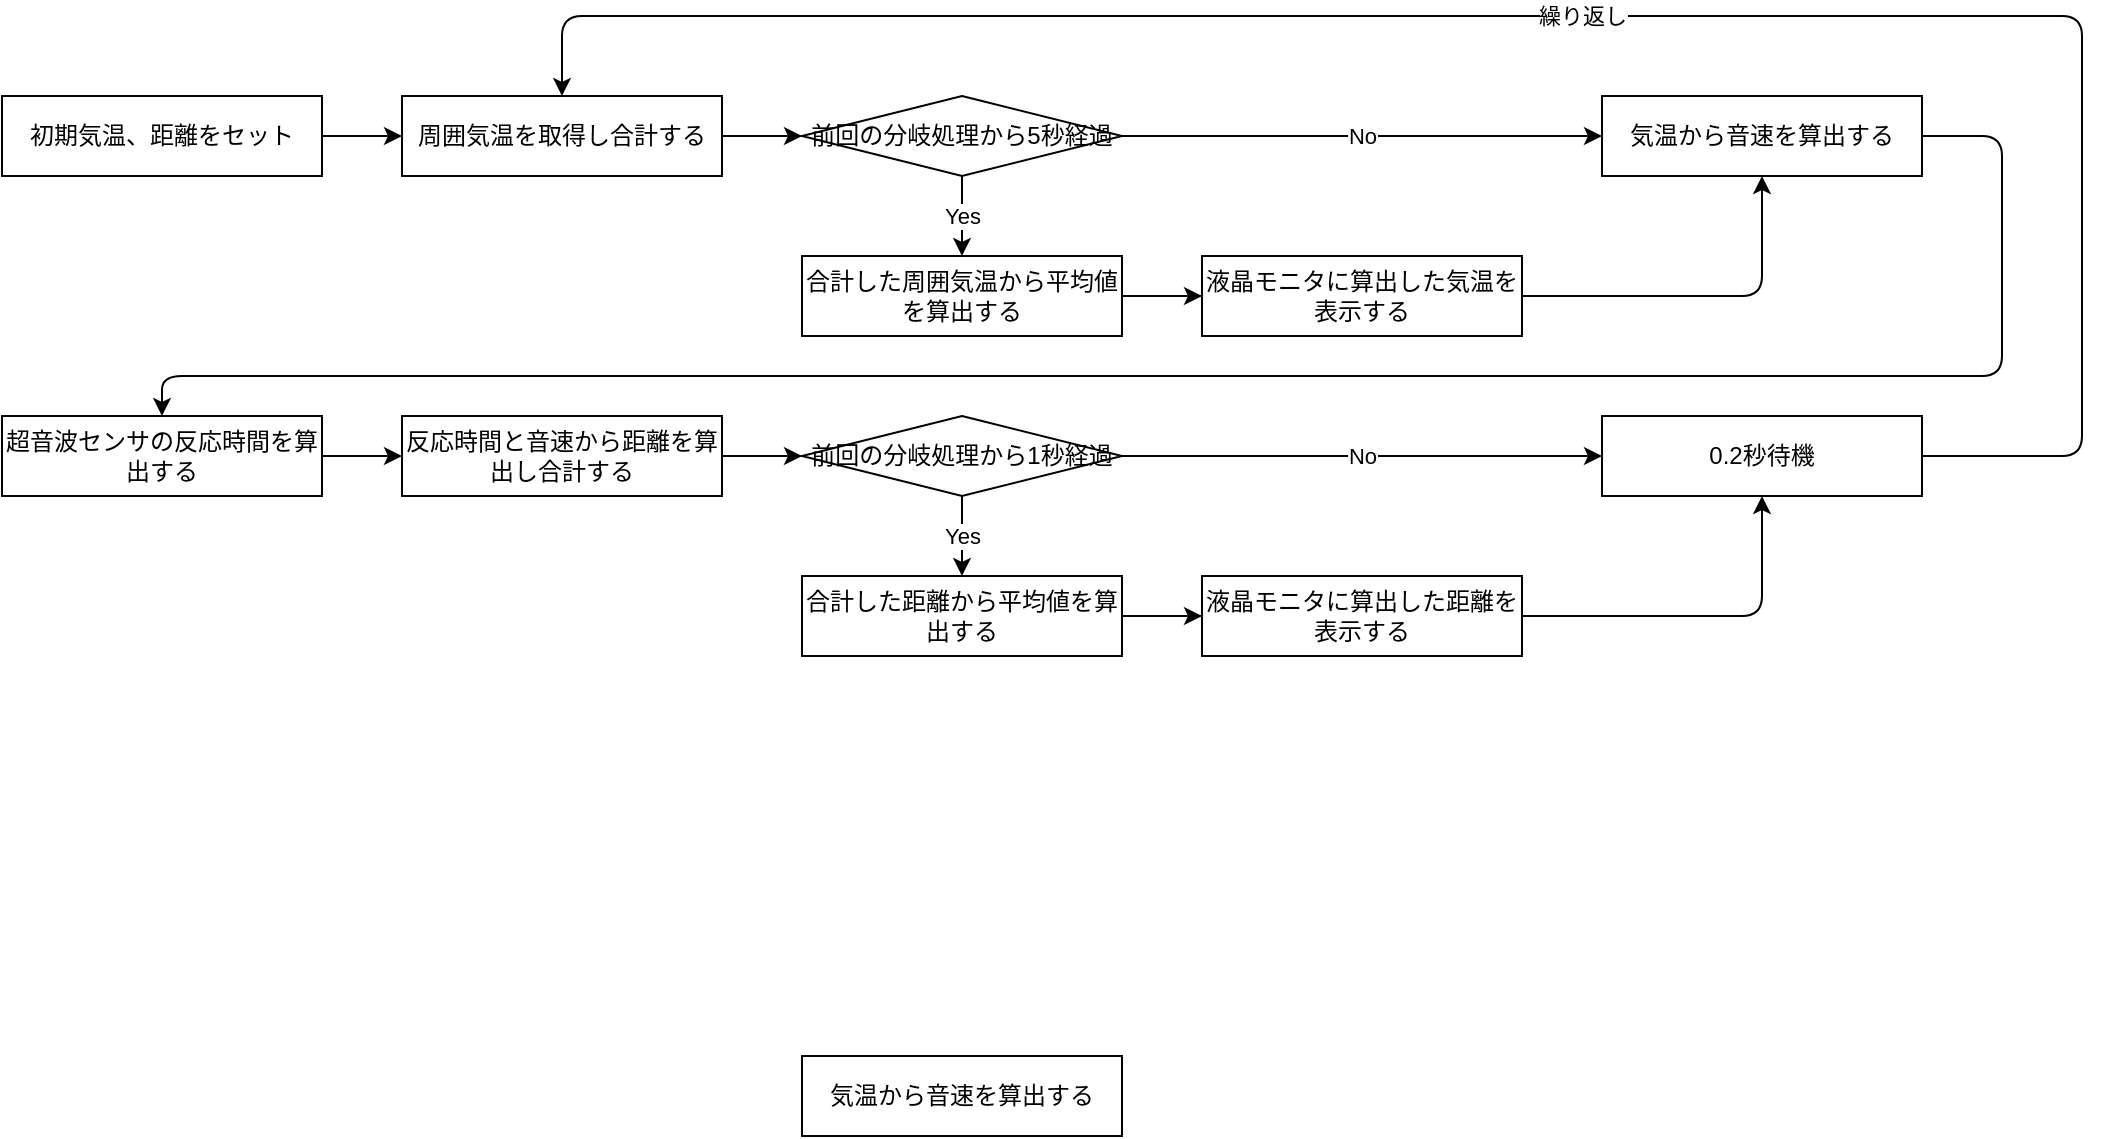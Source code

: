 <mxfile>
    <diagram id="7UoQAEpAbXbsEUQsMNfD" name="ページ1">
        <mxGraphModel dx="1180" dy="674" grid="1" gridSize="10" guides="1" tooltips="1" connect="1" arrows="1" fold="1" page="1" pageScale="1" pageWidth="827" pageHeight="1169" math="0" shadow="0">
            <root>
                <mxCell id="0"/>
                <mxCell id="1" parent="0"/>
                <mxCell id="31" value="Yes" style="edgeStyle=none;html=1;" edge="1" parent="1" source="21" target="30">
                    <mxGeometry relative="1" as="geometry"/>
                </mxCell>
                <mxCell id="34" value="No" style="edgeStyle=none;html=1;exitX=1;exitY=0.5;exitDx=0;exitDy=0;entryX=0;entryY=0.5;entryDx=0;entryDy=0;" edge="1" parent="1" source="21" target="42">
                    <mxGeometry relative="1" as="geometry">
                        <mxPoint x="520" y="540" as="targetPoint"/>
                        <Array as="points">
                            <mxPoint x="660" y="260"/>
                        </Array>
                    </mxGeometry>
                </mxCell>
                <mxCell id="21" value="前回の分岐処理から5秒経過" style="rhombus;whiteSpace=wrap;html=1;" parent="1" vertex="1">
                    <mxGeometry x="440" y="240" width="160" height="40" as="geometry"/>
                </mxCell>
                <mxCell id="29" value="" style="edgeStyle=none;html=1;" edge="1" parent="1" source="22" target="21">
                    <mxGeometry relative="1" as="geometry"/>
                </mxCell>
                <mxCell id="22" value="周囲気温を取得し合計する" style="rounded=0;whiteSpace=wrap;html=1;" parent="1" vertex="1">
                    <mxGeometry x="240" y="240" width="160" height="40" as="geometry"/>
                </mxCell>
                <mxCell id="27" value="" style="edgeStyle=none;html=1;" parent="1" source="25" target="22" edge="1">
                    <mxGeometry relative="1" as="geometry"/>
                </mxCell>
                <mxCell id="25" value="初期気温、距離をセット" style="rounded=0;whiteSpace=wrap;html=1;" parent="1" vertex="1">
                    <mxGeometry x="40" y="240" width="160" height="40" as="geometry"/>
                </mxCell>
                <mxCell id="39" value="" style="edgeStyle=none;html=1;" edge="1" parent="1" source="30" target="38">
                    <mxGeometry relative="1" as="geometry"/>
                </mxCell>
                <mxCell id="48" value="" style="edgeStyle=none;html=1;" edge="1" parent="1" source="30">
                    <mxGeometry relative="1" as="geometry">
                        <mxPoint x="680" y="340" as="targetPoint"/>
                    </mxGeometry>
                </mxCell>
                <mxCell id="30" value="合計した周囲気温から平均値を算出する" style="rounded=0;whiteSpace=wrap;html=1;" vertex="1" parent="1">
                    <mxGeometry x="440" y="320" width="160" height="40" as="geometry"/>
                </mxCell>
                <mxCell id="46" value="" style="edgeStyle=none;html=1;entryX=0.5;entryY=1;entryDx=0;entryDy=0;entryPerimeter=0;" edge="1" parent="1" source="38" target="42">
                    <mxGeometry relative="1" as="geometry">
                        <mxPoint x="820" y="260" as="targetPoint"/>
                        <Array as="points">
                            <mxPoint x="920" y="340"/>
                        </Array>
                    </mxGeometry>
                </mxCell>
                <mxCell id="38" value="液晶モニタに算出した気温を表示する" style="rounded=0;whiteSpace=wrap;html=1;" vertex="1" parent="1">
                    <mxGeometry x="640" y="320" width="160" height="40" as="geometry"/>
                </mxCell>
                <mxCell id="43" value="" style="edgeStyle=none;html=1;exitX=1;exitY=0.5;exitDx=0;exitDy=0;entryX=0.5;entryY=0;entryDx=0;entryDy=0;" edge="1" parent="1" source="42" target="51">
                    <mxGeometry relative="1" as="geometry">
                        <mxPoint x="1040" y="420" as="sourcePoint"/>
                        <mxPoint x="320" y="400" as="targetPoint"/>
                        <Array as="points">
                            <mxPoint x="1040" y="260"/>
                            <mxPoint x="1040" y="380"/>
                            <mxPoint x="120" y="380"/>
                        </Array>
                    </mxGeometry>
                </mxCell>
                <mxCell id="42" value="気温から音速を算出する" style="rounded=0;whiteSpace=wrap;html=1;" vertex="1" parent="1">
                    <mxGeometry x="840" y="240" width="160" height="40" as="geometry"/>
                </mxCell>
                <mxCell id="44" value="気温から音速を算出する" style="rounded=0;whiteSpace=wrap;html=1;" vertex="1" parent="1">
                    <mxGeometry x="440" y="720" width="160" height="40" as="geometry"/>
                </mxCell>
                <mxCell id="53" value="" style="edgeStyle=none;html=1;" edge="1" parent="1" source="51" target="52">
                    <mxGeometry relative="1" as="geometry"/>
                </mxCell>
                <mxCell id="51" value="超音波センサの反応時間を算出する" style="rounded=0;whiteSpace=wrap;html=1;" vertex="1" parent="1">
                    <mxGeometry x="40" y="400" width="160" height="40" as="geometry"/>
                </mxCell>
                <mxCell id="54" value="" style="edgeStyle=none;html=1;" edge="1" parent="1" source="52">
                    <mxGeometry relative="1" as="geometry">
                        <mxPoint x="440" y="420" as="targetPoint"/>
                    </mxGeometry>
                </mxCell>
                <mxCell id="52" value="反応時間と音速から距離を算出し合計する" style="rounded=0;whiteSpace=wrap;html=1;" vertex="1" parent="1">
                    <mxGeometry x="240" y="400" width="160" height="40" as="geometry"/>
                </mxCell>
                <mxCell id="55" value="Yes" style="edgeStyle=none;html=1;" edge="1" parent="1" source="57" target="60">
                    <mxGeometry relative="1" as="geometry"/>
                </mxCell>
                <mxCell id="56" value="No" style="edgeStyle=none;html=1;exitX=1;exitY=0.5;exitDx=0;exitDy=0;entryX=0;entryY=0.5;entryDx=0;entryDy=0;" edge="1" parent="1" source="57" target="63">
                    <mxGeometry relative="1" as="geometry">
                        <mxPoint x="520" y="700" as="targetPoint"/>
                        <Array as="points">
                            <mxPoint x="660" y="420"/>
                        </Array>
                    </mxGeometry>
                </mxCell>
                <mxCell id="57" value="&lt;span style=&quot;color: rgb(0, 0, 0);&quot;&gt;前回の分岐処理から&lt;/span&gt;1秒経過" style="rhombus;whiteSpace=wrap;html=1;" vertex="1" parent="1">
                    <mxGeometry x="440" y="400" width="160" height="40" as="geometry"/>
                </mxCell>
                <mxCell id="58" value="" style="edgeStyle=none;html=1;" edge="1" parent="1" source="60" target="62">
                    <mxGeometry relative="1" as="geometry"/>
                </mxCell>
                <mxCell id="59" value="" style="edgeStyle=none;html=1;" edge="1" parent="1" source="60">
                    <mxGeometry relative="1" as="geometry">
                        <mxPoint x="680" y="500" as="targetPoint"/>
                    </mxGeometry>
                </mxCell>
                <mxCell id="60" value="合計した距離から平均値を算出する" style="rounded=0;whiteSpace=wrap;html=1;" vertex="1" parent="1">
                    <mxGeometry x="440" y="480" width="160" height="40" as="geometry"/>
                </mxCell>
                <mxCell id="61" value="" style="edgeStyle=none;html=1;entryX=0.5;entryY=1;entryDx=0;entryDy=0;entryPerimeter=0;" edge="1" parent="1" source="62" target="63">
                    <mxGeometry relative="1" as="geometry">
                        <mxPoint x="820" y="420" as="targetPoint"/>
                        <Array as="points">
                            <mxPoint x="920" y="500"/>
                        </Array>
                    </mxGeometry>
                </mxCell>
                <mxCell id="62" value="液晶モニタに算出した距離を表示する" style="rounded=0;whiteSpace=wrap;html=1;" vertex="1" parent="1">
                    <mxGeometry x="640" y="480" width="160" height="40" as="geometry"/>
                </mxCell>
                <mxCell id="65" value="繰り返し" style="edgeStyle=none;html=1;entryX=0.5;entryY=0;entryDx=0;entryDy=0;" edge="1" parent="1" source="63" target="22">
                    <mxGeometry relative="1" as="geometry">
                        <mxPoint x="126" y="200" as="targetPoint"/>
                        <Array as="points">
                            <mxPoint x="1080" y="420"/>
                            <mxPoint x="1080" y="200"/>
                            <mxPoint x="320" y="200"/>
                        </Array>
                    </mxGeometry>
                </mxCell>
                <mxCell id="63" value="0.2秒待機" style="rounded=0;whiteSpace=wrap;html=1;" vertex="1" parent="1">
                    <mxGeometry x="840" y="400" width="160" height="40" as="geometry"/>
                </mxCell>
            </root>
        </mxGraphModel>
    </diagram>
</mxfile>
